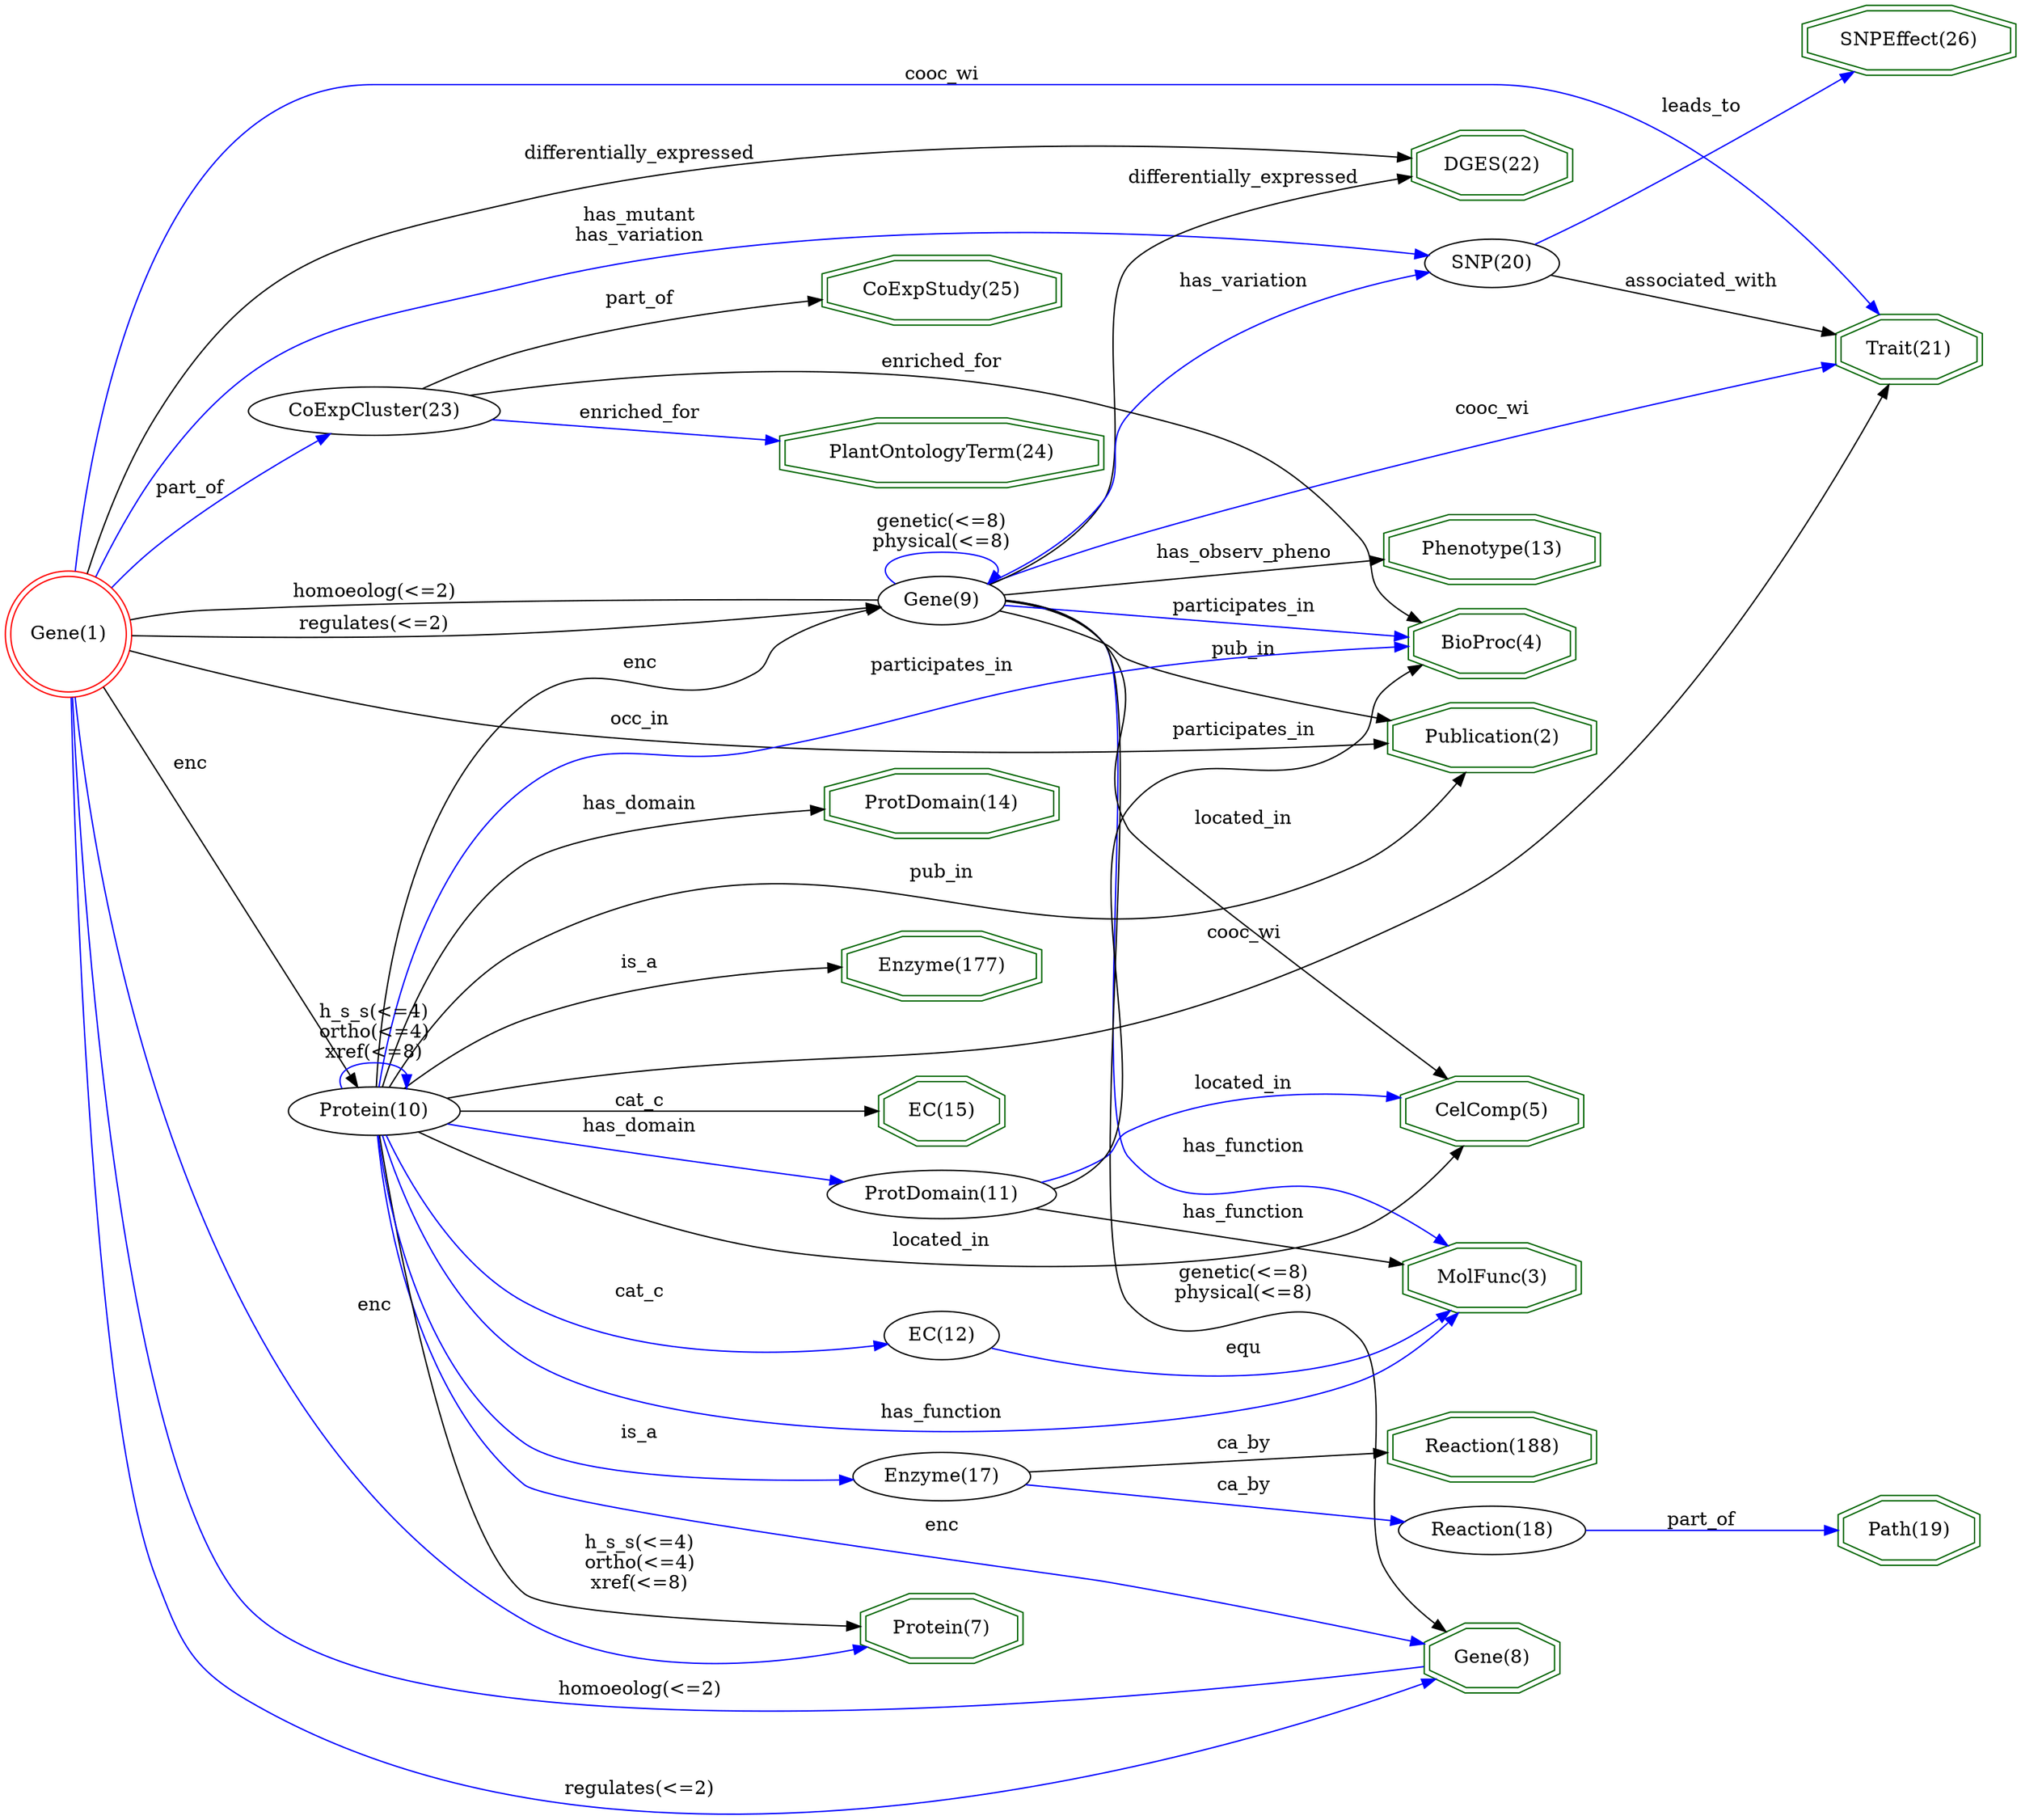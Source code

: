 digraph {
	graph [_draw_="c 9 -#fffffe00 C 7 -#ffffff P 4 0 0 0 1264.25 1279.45 1264.25 1279.45 0 ",
		bb="0,0,1279.4,1264.2",
		dpi=96,
		rankdir=LR,
		xdotversion=1.7
	];
	node [label="\N"];
	"Trait(21)"	[_draw_="c 7 -#006400 p 8 1253.09 1001.79 1253.09 1016.7 1226.55 1027.25 1189.03 1027.25 1162.49 1016.7 1162.49 1001.79 1189.03 991.25 1226.55 \
991.25 c 7 -#006400 p 8 1257.1 999.08 1257.1 1019.42 1227.32 1031.25 1188.25 1031.25 1158.48 1019.42 1158.48 999.08 1188.25 987.25 \
1227.32 987.25 ",
		_ldraw_="F 14 11 -Times-Roman c 7 -#000000 T 1207.79 1005.05 0 50.05 9 -Trait(21) ",
		color=darkgreen,
		height=0.61111,
		pos="1207.8,1009.2",
		shape=doubleoctagon,
		width=1.3655];
	"MolFunc(3)"	[_draw_="c 7 -#006400 p 8 996.81 358.79 996.81 373.7 963.19 384.25 915.64 384.25 882.02 373.7 882.02 358.79 915.64 348.25 963.19 348.25 c \
7 -#006400 p 8 1000.82 355.86 1000.82 376.64 963.8 388.25 915.03 388.25 878.01 376.64 878.01 355.86 915.03 344.25 963.8 344.25 ",
		_ldraw_="F 14 11 -Times-Roman c 7 -#000000 T 939.41 362.05 0 67.66 10 -MolFunc(3) ",
		color=darkgreen,
		height=0.61111,
		pos="939.41,366.25",
		shape=doubleoctagon,
		width=1.7];
	"CelComp(5)"	[_draw_="c 7 -#006400 p 8 998.02 480.79 998.02 495.7 963.69 506.25 915.14 506.25 880.81 495.7 880.81 480.79 915.14 470.25 963.69 470.25 c \
7 -#006400 p 8 1002.01 477.83 1002.01 498.66 964.29 510.25 914.54 510.25 876.82 498.66 876.82 477.83 914.54 466.25 964.29 466.25 ",
		_ldraw_="F 14 11 -Times-Roman c 7 -#000000 T 939.41 484.05 0 69.99 10 -CelComp(5) ",
		color=darkgreen,
		height=0.61111,
		pos="939.41,488.25",
		shape=doubleoctagon,
		width=1.7443];
	"BioProc(4)"	[_draw_="c 7 -#006400 p 8 992.87 806.79 992.87 821.7 961.56 832.25 917.27 832.25 885.96 821.7 885.96 806.79 917.27 796.25 961.56 796.25 c \
7 -#006400 p 8 996.87 803.92 996.87 824.58 962.21 836.25 916.62 836.25 881.96 824.58 881.96 803.92 916.62 792.25 962.21 792.25 ",
		_ldraw_="F 14 11 -Times-Roman c 7 -#000000 T 939.41 810.05 0 62.21 10 -BioProc(4) ",
		color=darkgreen,
		height=0.61111,
		pos="939.41,814.25",
		shape=doubleoctagon,
		width=1.5966];
	"PlantOntologyTerm(24)"	[_draw_="c 7 -#006400 p 8 692.88 942.79 692.88 957.7 632.79 968.25 547.81 968.25 487.72 957.7 487.72 942.79 547.81 932.25 632.79 932.25 c \
7 -#006400 p 8 696.87 939.43 696.87 961.06 633.14 972.25 547.46 972.25 483.73 961.06 483.73 939.43 547.46 928.25 633.14 928.25 ",
		_ldraw_="F 14 11 -Times-Roman c 7 -#000000 T 590.3 946.05 0 134.33 21 -PlantOntologyTerm(24) ",
		color=darkgreen,
		height=0.61111,
		pos="590.3,950.25",
		shape=doubleoctagon,
		width=2.9663];
	"DGES(22)"	[_draw_="c 7 -#006400 p 8 991.19 1144.79 991.19 1159.7 960.86 1170.25 917.97 1170.25 887.64 1159.7 887.64 1144.79 917.97 1134.25 960.86 1134.25 \
c 7 -#006400 p 8 995.18 1141.95 995.18 1162.55 961.53 1174.25 917.3 1174.25 883.65 1162.55 883.65 1141.95 917.3 1130.25 961.53 1130.25 ",
		_ldraw_="F 14 11 -Times-Roman c 7 -#000000 T 939.41 1148.05 0 59.88 8 -DGES(22) ",
		color=darkgreen,
		height=0.61111,
		pos="939.41,1152.2",
		shape=doubleoctagon,
		width=1.5523];
	"Gene(8)"	[_draw_="c 7 -#006400 p 8 981.53 89.79 981.53 104.7 956.86 115.25 921.97 115.25 897.3 104.7 897.3 89.79 921.97 79.25 956.86 79.25 c 7 -#006400 \
p 8 985.51 87.15 985.51 107.35 957.67 119.25 921.16 119.25 893.32 107.35 893.32 87.15 921.16 75.25 957.67 75.25 ",
		_ldraw_="F 14 11 -Times-Roman c 7 -#000000 T 939.41 93.05 0 45.86 7 -Gene(8) ",
		color=darkgreen,
		height=0.61111,
		pos="939.41,97.248",
		shape=doubleoctagon,
		width=1.286];
	"Phenotype(13)"	[_draw_="c 7 -#006400 p 8 1006.52 872.79 1006.52 887.7 967.21 898.25 911.62 898.25 872.31 887.7 872.31 872.79 911.62 862.25 967.21 862.25 \
c 7 -#006400 p 8 1010.51 869.72 1010.51 890.77 967.74 902.25 911.09 902.25 868.32 890.77 868.32 869.72 911.09 858.25 967.74 858.25 ",
		_ldraw_="F 14 11 -Times-Roman c 7 -#000000 T 939.41 876.05 0 82.43 13 -Phenotype(13) ",
		color=darkgreen,
		height=0.61111,
		pos="939.41,880.25",
		shape=doubleoctagon,
		width=1.9805];
	"SNPEffect(26)"	[_draw_="c 7 -#006400 p 8 1275.6 1234.79 1275.6 1249.7 1235.88 1260.25 1179.7 1260.25 1139.98 1249.7 1139.98 1234.79 1179.7 1224.25 1235.88 \
1224.25 c 7 -#006400 p 8 1279.6 1231.72 1279.6 1252.78 1236.4 1264.25 1179.18 1264.25 1135.98 1252.78 1135.98 1231.72 1179.18 1220.25 \
1236.4 1220.25 ",
		_ldraw_="F 14 11 -Times-Roman c 7 -#000000 T 1207.79 1238.05 0 82.95 13 -SNPEffect(26) ",
		color=darkgreen,
		height=0.61111,
		pos="1207.8,1242.2",
		shape=doubleoctagon,
		width=1.9905];
	"Publication(2)"	[_draw_="c 7 -#006400 p 8 1005.31 740.79 1005.31 755.7 966.71 766.25 912.12 766.25 873.52 755.7 873.52 740.79 912.12 730.25 966.71 730.25 \
c 7 -#006400 p 8 1009.32 737.74 1009.32 758.76 967.25 770.25 911.58 770.25 869.51 758.76 869.51 737.74 911.58 726.25 967.25 726.25 ",
		_ldraw_="F 14 11 -Times-Roman c 7 -#000000 T 939.41 744.05 0 80.1 14 -Publication(2) ",
		color=darkgreen,
		height=0.61111,
		pos="939.41,748.25",
		shape=doubleoctagon,
		width=1.9362];
	"CoExpStudy(25)"	[_draw_="c 7 -#006400 p 8 665.95 1054.79 665.95 1069.7 621.63 1080.25 558.97 1080.25 514.66 1069.7 514.66 1054.79 558.97 1044.25 621.63 1044.25 \
c 7 -#006400 p 8 669.94 1051.63 669.94 1072.87 622.1 1084.25 558.5 1084.25 510.67 1072.87 510.67 1051.63 558.5 1040.25 622.1 1040.25 ",
		_ldraw_="F 14 11 -Times-Roman c 7 -#000000 T 590.3 1058.05 0 94.89 14 -CoExpStudy(25) ",
		color=darkgreen,
		height=0.61111,
		pos="590.3,1062.2",
		shape=doubleoctagon,
		width=2.2172];
	"EC(15)"	[_draw_="c 7 -#006400 p 8 629.53 480.79 629.53 495.7 606.55 506.25 574.05 506.25 551.08 495.7 551.08 480.79 574.05 470.25 606.55 470.25 c \
7 -#006400 p 8 633.54 478.23 633.54 498.27 607.43 510.25 573.17 510.25 547.06 498.27 547.06 478.23 573.17 466.25 607.43 466.25 ",
		_ldraw_="F 14 11 -Times-Roman c 7 -#000000 T 590.3 484.05 0 41.21 6 -EC(15) ",
		color=darkgreen,
		height=0.61111,
		pos="590.3,488.25",
		shape=doubleoctagon,
		width=1.1977];
	"Protein(7)"	[_draw_="c 7 -#006400 p 8 639.82 106.79 639.82 121.7 610.81 132.25 569.79 132.25 540.78 121.7 540.78 106.79 569.79 96.25 610.81 96.25 c 7 \
-#006400 p 8 643.81 103.99 643.81 124.51 611.51 136.25 569.09 136.25 536.8 124.51 536.8 103.99 569.09 92.25 611.51 92.25 ",
		_ldraw_="F 14 11 -Times-Roman c 7 -#000000 T 590.3 110.05 0 56.77 10 -Protein(7) ",
		color=darkgreen,
		height=0.61111,
		pos="590.3,114.25",
		shape=doubleoctagon,
		width=1.4931];
	"ProtDomain(14)"	[_draw_="c 7 -#006400 p 8 664.16 692.79 664.16 707.7 620.89 718.25 559.71 718.25 516.45 707.7 516.45 692.79 559.71 682.25 620.89 682.25 c \
7 -#006400 p 8 668.16 689.65 668.16 710.84 621.38 722.25 559.23 722.25 512.44 710.84 512.44 689.65 559.23 678.25 621.38 678.25 ",
		_ldraw_="F 14 11 -Times-Roman c 7 -#000000 T 590.3 696.05 0 91.77 14 -ProtDomain(14) ",
		color=darkgreen,
		height=0.61111,
		pos="590.3,700.25",
		shape=doubleoctagon,
		width=2.1578];
	"Enzyme(177)"	[_draw_="c 7 -#006400 p 8 653.37 580.79 653.37 595.7 616.42 606.25 564.18 606.25 527.23 595.7 527.23 580.79 564.18 570.25 616.42 570.25 c \
7 -#006400 p 8 657.37 577.77 657.37 598.72 616.98 610.25 563.62 610.25 523.23 598.72 523.23 577.77 563.62 566.25 616.98 566.25 ",
		_ldraw_="F 14 11 -Times-Roman c 7 -#000000 T 590.3 584.05 0 76.19 11 -Enzyme(177) ",
		color=darkgreen,
		height=0.61111,
		pos="590.3,588.25",
		shape=doubleoctagon,
		width=1.8621];
	"Reaction(188)"	[_draw_="c 7 -#006400 p 8 1005.29 238.79 1005.29 253.7 966.7 264.25 912.13 264.25 873.54 253.7 873.54 238.79 912.13 228.25 966.7 228.25 c \
7 -#006400 p 8 1009.3 235.74 1009.3 256.76 967.24 268.25 911.59 268.25 869.53 256.76 869.53 235.74 911.59 224.25 967.24 224.25 ",
		_ldraw_="F 14 11 -Times-Roman c 7 -#000000 T 939.41 242.05 0 80.08 13 -Reaction(188) ",
		color=darkgreen,
		height=0.61111,
		pos="939.41,246.25",
		shape=doubleoctagon,
		width=1.9359];
	"Path(19)"	[_draw_="c 7 -#006400 p 8 1251.61 180.79 1251.61 195.7 1225.94 206.25 1189.64 206.25 1163.97 195.7 1163.97 180.79 1189.64 170.25 1225.94 \
170.25 c 7 -#006400 p 8 1255.6 178.11 1255.6 198.39 1226.73 210.25 1188.85 210.25 1159.98 198.39 1159.98 178.11 1188.85 166.25 1226.73 \
166.25 ",
		_ldraw_="F 14 11 -Times-Roman c 7 -#000000 T 1207.79 184.05 0 48.21 8 -Path(19) ",
		color=darkgreen,
		height=0.61111,
		pos="1207.8,188.25",
		shape=doubleoctagon,
		width=1.3307];
	"Gene(1)"	[_draw_="c 7 -#ff0000 e 43.08 822.25 39.15 39.15 c 7 -#ff0000 e 43.08 822.25 43.15 43.15 ",
		_ldraw_="F 14 11 -Times-Roman c 7 -#000000 T 43.08 818.05 0 45.86 7 -Gene(1) ",
		color=red,
		height=1.1966,
		pos="43.077,822.25",
		shape=doublecircle,
		width=1.1966];
	"Gene(1)" -> "Trait(21)"	[_draw_="c 7 -#0000ff B 10 45.85 865.52 52.52 966.5 84.4 1209.25 236.53 1209.25 236.53 1209.25 236.53 1209.25 940.41 1209.25 1051.85 1209.25 \
1146.45 1095.94 1186.42 1039.89 ",
		_hdraw_="S 5 -solid c 7 -#0000ff C 7 -#0000ff P 3 1189.49 1041.61 1192.36 1031.42 1183.75 1037.6 ",
		_ldraw_="F 14 11 -Times-Roman c 7 -#000000 T 590.3 1212.05 0 47.43 7 -cooc_wi ",
		arrowhead=normal,
		color=blue,
		label=cooc_wi,
		lp="590.3,1216.2",
		pos="e,1192.4,1031.4 45.846,865.52 52.523,966.5 84.396,1209.2 236.53,1209.2 236.53,1209.2 236.53,1209.2 940.41,1209.2 1051.8,1209.2 1146.4,\
1095.9 1186.4,1039.9"];
	"Gene(1)" -> "DGES(22)"	[_draw_="c 7 -#000000 B 10 55.26 863.59 65.27 896.8 81.81 943.9 104.15 981.25 165.13 1083.15 215.21 1094.73 330.49 1123.25 523.2 1170.92 \
760.5 1164.24 873.13 1157.31 ",
		_hdraw_="S 5 -solid c 7 -#000000 C 7 -#000000 P 3 873.55 1160.79 883.31 1156.66 873.11 1153.8 ",
		_ldraw_="F 14 11 -Times-Roman c 7 -#000000 T 398 1150.05 0 135.03 24 -differentially_expressed ",
		arrowhead=normal,
		color=black,
		label=differentially_expressed,
		lp="398,1154.2",
		pos="e,883.31,1156.7 55.261,863.59 65.266,896.8 81.805,943.9 104.15,981.25 165.13,1083.1 215.21,1094.7 330.49,1123.2 523.2,1170.9 760.5,\
1164.2 873.13,1157.3"];
	"Gene(1)" -> "Gene(8)"	[_draw_="c 7 -#0000ff B 7 45.48 778.92 50.79 642.88 74.06 227.65 162.58 133.25 261.85 27.39 742.68 74.1 893.24 91.65 ",
		_ldraw_="F 14 11 -Times-Roman c 7 -#000000 T 398 77.05 0 95.11 14 -homoeolog(<=2) ",
		arrowhead=none,
		color=blue,
		label="homoeolog(<=2)",
		lp="398,81.248",
		pos="45.481,778.92 50.785,642.88 74.058,227.65 162.58,133.25 261.85,27.389 742.68,74.096 893.24,91.647"];
	"Gene(1)" -> "Gene(8)"	[_draw_="c 7 -#0000ff B 10 45 778.78 48.23 649.66 61.2 270.3 104.15 155.25 119.68 113.66 124.67 97.33 162.58 74.25 402.36 -71.73 765.66 35.11 \
892.66 79.96 ",
		_hdraw_="S 5 -solid c 7 -#0000ff C 7 -#0000ff P 3 891.5 83.27 902.1 83.34 893.86 76.67 ",
		_ldraw_="F 14 11 -Times-Roman c 7 -#000000 T 398 15.05 0 82.65 14 -regulates(<=2) ",
		arrowhead=normal,
		color=blue,
		label="regulates(<=2)",
		lp="398,19.248",
		pos="e,902.1,83.336 45.004,778.78 48.226,649.66 61.195,270.3 104.15,155.25 119.68,113.66 124.67,97.33 162.58,74.248 402.36,-71.727 765.66,\
35.106 892.66,79.962"];
	"Gene(1)" -> "Publication(2)"	[_draw_="c 7 -#000000 B 7 84.33 809.46 139.27 792.73 241.14 764.23 330.49 753.25 519.12 730.06 743.16 737.02 859.47 743.19 ",
		_hdraw_="S 5 -solid c 7 -#000000 C 7 -#000000 P 3 859.53 746.69 869.71 743.74 859.91 739.7 ",
		_ldraw_="F 14 11 -Times-Roman c 7 -#000000 T 398 756.05 0 37.32 6 -occ_in ",
		arrowhead=normal,
		color=black,
		label=occ_in,
		lp="398,760.25",
		pos="e,869.71,743.74 84.329,809.46 139.27,792.73 241.14,764.23 330.49,753.25 519.12,730.06 743.16,737.02 859.47,743.19"];
	"Gene(1)" -> "Protein(7)"	[_draw_="c 7 -#0000ff B 7 45.88 778.85 53.85 650.45 97.06 272.23 330.49 124.25 390.37 86.28 474.68 91.29 530.6 100.74 ",
		_hdraw_="S 5 -solid c 7 -#0000ff C 7 -#0000ff P 3 530.24 104.23 540.7 102.55 531.47 97.34 ",
		_ldraw_="F 14 11 -Times-Roman c 7 -#000000 T 237.53 317.05 0 19.43 3 -enc ",
		arrowhead=normal,
		color=blue,
		label=enc,
		lp="237.53,321.25",
		pos="e,540.7,102.55 45.877,778.85 53.854,650.45 97.061,272.23 330.49,124.25 390.37,86.282 474.68,91.293 530.6,100.74"];
	"Gene(9)"	[_draw_="c 7 -#000000 e 590.3 846.25 39.15 18 ",
		_ldraw_="F 14 11 -Times-Roman c 7 -#000000 T 590.3 842.05 0 45.86 7 -Gene(9) ",
		height=0.5,
		pos="590.3,846.25",
		width=1.0855];
	"Gene(1)" -> "Gene(9)"	[_draw_="c 7 -#000000 B 10 84.95 832.7 91.35 834.06 97.9 835.31 104.15 836.25 129.9 840.1 136.58 839.18 162.58 840.25 305.83 846.15 476.32 \
846.56 551.03 846.41 ",
		_ldraw_="F 14 11 -Times-Roman c 7 -#000000 T 237.53 847.05 0 95.11 14 -homoeolog(<=2) ",
		arrowhead=none,
		color=black,
		label="homoeolog(<=2)",
		lp="237.53,851.25",
		pos="84.95,832.7 91.345,834.06 97.905,835.31 104.15,836.25 129.9,840.1 136.58,839.18 162.58,840.25 305.83,846.15 476.32,846.56 551.03,\
846.41"];
	"Gene(1)" -> "Gene(9)"	[_draw_="c 7 -#000000 B 7 86.41 821.12 139.32 819.97 232.64 818.79 312.49 822.25 393.3 825.74 487.02 834.96 542.06 840.9 ",
		_hdraw_="S 5 -solid c 7 -#000000 C 7 -#000000 P 3 541.88 844.4 552.2 842 542.64 837.44 ",
		_ldraw_="F 14 11 -Times-Roman c 7 -#000000 T 237.53 825.05 0 82.65 14 -regulates(<=2) ",
		arrowhead=normal,
		color=black,
		label="regulates(<=2)",
		lp="237.53,829.25",
		pos="e,552.2,842 86.405,821.12 139.32,819.97 232.64,818.79 312.49,822.25 393.3,825.74 487.02,834.96 542.06,840.9"];
	"SNP(20)"	[_draw_="c 7 -#000000 e 939.41 1080.25 41.13 18 ",
		_ldraw_="F 14 11 -Times-Roman c 7 -#000000 T 939.41 1076.05 0 49.01 7 -SNP(20) ",
		height=0.5,
		pos="939.41,1080.2",
		width=1.1406];
	"Gene(1)" -> "SNP(20)"	[_draw_="c 7 -#0000ff B 10 59.32 862.45 77.46 904.76 111.82 970.1 162.58 1006.25 227.26 1052.3 253.72 1046.96 330.49 1067.25 532.48 1120.63 \
785.49 1099.25 889.91 1086.79 ",
		_hdraw_="S 5 -solid c 7 -#0000ff C 7 -#0000ff P 3 890.34 1090.26 899.85 1085.58 889.49 1083.32 ",
		_ldraw_="F 14 11 -Times-Roman c 7 -#000000 T 398 1108.05 0 64.54 10 -has_mutant F 14 11 -Times-Roman c 7 -#000000 T 398 1094.05 0 75.42 13 \
-has_variation ",
		arrowhead=normal,
		color=blue,
		label="has_mutant\nhas_variation",
		lp="398,1105.2",
		pos="e,899.85,1085.6 59.324,862.45 77.463,904.76 111.82,970.1 162.58,1006.2 227.26,1052.3 253.72,1047 330.49,1067.2 532.48,1120.6 785.49,\
1099.2 889.91,1086.8"];
	"CoExpCluster(23)"	[_draw_="c 7 -#000000 e 237.53 979.25 74.9 18 ",
		_ldraw_="F 14 11 -Times-Roman c 7 -#000000 T 237.53 975.05 0 102.66 16 -CoExpCluster(23) ",
		height=0.5,
		pos="237.53,979.25",
		width=2.082];
	"Gene(1)" -> "CoExpCluster(23)"	[_draw_="c 7 -#0000ff B 7 71.89 854.43 81.66 865.02 92.99 876.56 104.15 886.25 134.88 912.91 173.21 939.17 200.7 956.95 ",
		_hdraw_="S 5 -solid c 7 -#0000ff C 7 -#0000ff P 3 198.92 959.96 209.23 962.41 202.7 954.07 ",
		_ldraw_="F 14 11 -Times-Roman c 7 -#000000 T 124.37 919.05 0 40.43 7 -part_of ",
		arrowhead=normal,
		color=blue,
		label=part_of,
		lp="124.37,923.25",
		pos="e,209.23,962.41 71.894,854.43 81.66,865.02 92.989,876.56 104.15,886.25 134.88,912.91 173.21,939.17 200.7,956.95"];
	"Protein(10)"	[_draw_="c 7 -#000000 e 237.53 488.25 50.27 18 ",
		_ldraw_="F 14 11 -Times-Roman c 7 -#000000 T 237.53 484.05 0 63.77 11 -Protein(10) ",
		height=0.5,
		pos="237.53,488.25",
		width=1.3996];
	"Gene(1)" -> "Protein(10)"	[_draw_="c 7 -#000000 B 4 65.41 785.23 104.61 717.19 187.22 573.83 221.32 514.66 ",
		_hdraw_="S 5 -solid c 7 -#000000 C 7 -#000000 P 3 224.4 516.32 226.36 505.91 218.33 512.82 ",
		_ldraw_="F 14 11 -Times-Roman c 7 -#000000 T 124.37 717.05 0 19.43 3 -enc ",
		arrowhead=normal,
		color=black,
		label=enc,
		lp="124.37,721.25",
		pos="e,226.36,505.91 65.408,785.23 104.61,717.19 187.22,573.83 221.32,514.66"];
	"ProtDomain(11)"	[_draw_="c 7 -#000000 e 590.3 430.25 68 18 ",
		_ldraw_="F 14 11 -Times-Roman c 7 -#000000 T 590.3 426.05 0 91.25 14 -ProtDomain(11) ",
		height=0.5,
		pos="590.3,430.25",
		width=1.8819];
	"ProtDomain(11)" -> "MolFunc(3)"	[_draw_="c 7 -#000000 B 4 646.3 420.11 706.64 408.98 803.59 391.11 869.08 379.03 ",
		_hdraw_="S 5 -solid c 7 -#000000 C 7 -#000000 P 3 870.12 382.4 879.32 377.14 868.85 375.52 ",
		_ldraw_="F 14 11 -Times-Roman c 7 -#000000 T 782.6 409.05 0 72.32 12 -has_function ",
		arrowhead=normal,
		color=black,
		label=has_function,
		lp="782.6,413.25",
		pos="e,879.32,377.14 646.3,420.11 706.64,408.98 803.59,391.11 869.08,379.03"];
	"ProtDomain(11)" -> "CelComp(5)"	[_draw_="c 7 -#0000ff B 10 649.03 439.41 665.22 443.43 682.39 449.16 697.09 457.25 706.73 462.56 704.99 469.86 715.09 474.25 762.62 494.89 \
821.27 497.82 866.53 495.89 ",
		_hdraw_="S 5 -solid c 7 -#0000ff C 7 -#0000ff P 3 866.75 499.39 876.56 495.38 866.39 492.4 ",
		_ldraw_="F 14 11 -Times-Roman c 7 -#000000 T 782.6 500.05 0 58.31 10 -located_in ",
		arrowhead=normal,
		color=blue,
		label=located_in,
		lp="782.6,504.25",
		pos="e,876.56,495.38 649.03,439.41 665.22,443.43 682.39,449.16 697.09,457.25 706.73,462.56 704.99,469.86 715.09,474.25 762.62,494.89 \
821.27,497.82 866.53,495.89"];
	"ProtDomain(11)" -> "BioProc(4)"	[_draw_="c 7 -#000000 B 16 656.81 433.99 672.12 438.03 686.91 445.12 697.09 457.25 731.32 498.05 683.18 653.6 715.09 696.25 753.52 747.61 \
801.46 705.44 850.12 747.25 862.49 757.88 856.29 768 868.12 779.25 873.95 784.8 880.84 789.65 887.98 793.83 ",
		_hdraw_="S 5 -solid c 7 -#000000 C 7 -#000000 P 3 886.64 797.08 897.1 798.77 889.97 790.93 ",
		_ldraw_="F 14 11 -Times-Roman c 7 -#000000 T 782.6 750.05 0 82.41 15 -participates_in ",
		arrowhead=normal,
		color=black,
		label=participates_in,
		lp="782.6,754.25",
		pos="e,897.1,798.77 656.81,433.99 672.12,438.03 686.91,445.12 697.09,457.25 731.32,498.05 683.18,653.6 715.09,696.25 753.52,747.61 801.46,\
705.44 850.12,747.25 862.49,757.88 856.29,768 868.12,779.25 873.95,784.8 880.84,789.65 887.98,793.83"];
	"Gene(9)" -> "Trait(21)"	[_draw_="c 7 -#0000ff B 7 621.34 857.25 646.27 866.18 682.74 878.8 715.09 888.25 870.24 933.57 1056.15 976.2 1148.62 996.63 ",
		_hdraw_="S 5 -solid c 7 -#0000ff C 7 -#0000ff P 3 1148.1 1000.1 1158.61 998.84 1149.6 993.27 ",
		_ldraw_="F 14 11 -Times-Roman c 7 -#000000 T 939.41 967.05 0 47.43 7 -cooc_wi ",
		arrowhead=normal,
		color=blue,
		label=cooc_wi,
		lp="939.41,971.25",
		pos="e,1158.6,998.84 621.34,857.25 646.27,866.18 682.74,878.8 715.09,888.25 870.24,933.57 1056.2,976.2 1148.6,996.63"];
	"Gene(9)" -> "MolFunc(3)"	[_draw_="c 7 -#0000ff B 13 629.43 845.2 652.8 842.38 681.19 834.58 697.09 814.25 746.15 751.5 664.13 517.47 715.09 456.25 754.54 408.84 793.48 \
448.66 850.12 424.25 868.73 416.22 887.74 404.32 903.32 393.38 ",
		_hdraw_="S 5 -solid c 7 -#0000ff C 7 -#0000ff P 3 905.52 396.1 911.6 387.43 901.44 390.42 ",
		_ldraw_="F 14 11 -Times-Roman c 7 -#000000 T 782.6 459.05 0 72.32 12 -has_function ",
		arrowhead=normal,
		color=blue,
		label=has_function,
		lp="782.6,463.25",
		pos="e,911.6,387.43 629.43,845.2 652.8,842.38 681.19,834.58 697.09,814.25 746.15,751.5 664.13,517.47 715.09,456.25 754.54,408.84 793.48,\
448.66 850.12,424.25 868.73,416.22 887.74,404.32 903.32,393.38"];
	"Gene(9)" -> "CelComp(5)"	[_draw_="c 7 -#000000 B 10 629.37 844.67 652.41 841.6 680.46 833.74 697.09 814.25 735.51 769.2 686.93 734.34 715.09 682.25 726.69 660.78 \
844.16 564.26 903.91 515.96 ",
		_hdraw_="S 5 -solid c 7 -#000000 C 7 -#000000 P 3 906.35 518.48 911.94 509.48 901.96 513.03 ",
		_ldraw_="F 14 11 -Times-Roman c 7 -#000000 T 782.6 685.05 0 58.31 10 -located_in ",
		arrowhead=normal,
		color=black,
		label=located_in,
		lp="782.6,689.25",
		pos="e,911.94,509.48 629.37,844.67 652.41,841.6 680.46,833.74 697.09,814.25 735.51,769.2 686.93,734.34 715.09,682.25 726.69,660.78 844.16,\
564.26 903.91,515.96"];
	"Gene(9)" -> "BioProc(4)"	[_draw_="c 7 -#0000ff B 4 628.78 842.79 686.84 837.44 799.36 827.07 871.58 820.41 ",
		_hdraw_="S 5 -solid c 7 -#0000ff C 7 -#0000ff P 3 872.29 823.86 881.93 819.46 871.65 816.89 ",
		_ldraw_="F 14 11 -Times-Roman c 7 -#000000 T 782.6 836.05 0 82.41 15 -participates_in ",
		arrowhead=normal,
		color=blue,
		label=participates_in,
		lp="782.6,840.25",
		pos="e,881.93,819.46 628.78,842.79 686.84,837.44 799.36,827.07 871.58,820.41"];
	"Gene(9)" -> "DGES(22)"	[_draw_="c 7 -#000000 B 10 620.35 857.98 645.15 869.63 679.5 889.99 697.09 919.25 732.81 978.69 671.74 1020.11 715.09 1074.25 735.65 1099.93 \
817.96 1124.02 876.67 1138.45 ",
		_hdraw_="S 5 -solid c 7 -#000000 C 7 -#000000 P 3 876.06 1141.9 886.6 1140.86 877.71 1135.1 ",
		_ldraw_="F 14 11 -Times-Roman c 7 -#000000 T 782.6 1133.05 0 135.03 24 -differentially_expressed ",
		arrowhead=normal,
		color=black,
		label=differentially_expressed,
		lp="782.6,1137.2",
		pos="e,886.6,1140.9 620.35,857.98 645.15,869.63 679.5,889.99 697.09,919.25 732.81,978.69 671.74,1020.1 715.09,1074.2 735.65,1099.9 817.96,\
1124 876.67,1138.4"];
	"Gene(9)" -> "Gene(8)"	[_draw_="c 7 -#000000 B 16 629.5 845.26 652.91 842.46 681.31 834.67 697.09 814.25 728.5 773.6 681.89 391.45 715.09 352.25 754.69 305.47 808.87 \
369.58 850.12 324.25 874.64 297.29 851.58 193.72 868.12 161.25 876.12 145.54 889.69 131.79 902.78 121.11 ",
		_hdraw_="S 5 -solid c 7 -#000000 C 7 -#000000 P 3 905.06 123.77 910.81 114.87 900.77 118.24 ",
		_ldraw_="F 14 11 -Times-Roman c 7 -#000000 T 782.6 369.05 0 72.54 12 -genetic(<=8) F 14 11 -Times-Roman c 7 -#000000 T 782.6 355.05 0 78.77 \
13 -physical(<=8) ",
		arrowhead=normal,
		color=black,
		label="genetic(<=8)\nphysical(<=8)",
		lp="782.6,366.25",
		pos="e,910.81,114.87 629.5,845.26 652.91,842.46 681.31,834.67 697.09,814.25 728.5,773.6 681.89,391.45 715.09,352.25 754.69,305.47 808.87,\
369.58 850.12,324.25 874.64,297.29 851.58,193.72 868.12,161.25 876.12,145.54 889.69,131.79 902.78,121.11"];
	"Gene(9)" -> "Phenotype(13)"	[_draw_="c 7 -#000000 B 4 628.78 849.92 683.36 855.27 786.06 865.32 858.18 872.39 ",
		_hdraw_="S 5 -solid c 7 -#000000 C 7 -#000000 P 3 857.85 875.87 868.14 873.36 858.53 868.91 ",
		_ldraw_="F 14 11 -Times-Roman c 7 -#000000 T 782.6 873.05 0 104.2 16 -has_observ_pheno ",
		arrowhead=normal,
		color=black,
		label=has_observ_pheno,
		lp="782.6,877.25",
		pos="e,868.14,873.36 628.78,849.92 683.36,855.27 786.06,865.32 858.18,872.39"];
	"Gene(9)" -> "Publication(2)"	[_draw_="c 7 -#000000 B 10 625.3 837.95 646.37 832.32 673.76 824.12 697.09 814.25 705.51 810.68 706.58 807.61 715.09 804.25 763.03 785.3 \
819.34 771.23 863.42 761.94 ",
		_hdraw_="S 5 -solid c 7 -#000000 C 7 -#000000 P 3 864.41 765.31 873.49 759.85 862.99 758.45 ",
		_ldraw_="F 14 11 -Times-Roman c 7 -#000000 T 782.6 807.05 0 38.89 6 -pub_in ",
		arrowhead=normal,
		color=black,
		label=pub_in,
		lp="782.6,811.25",
		pos="e,873.49,759.85 625.3,837.95 646.37,832.32 673.76,824.12 697.09,814.25 705.51,810.68 706.58,807.61 715.09,804.25 763.03,785.3 819.34,\
771.23 863.42,761.94"];
	"Gene(9)" -> "Gene(9)"	[_draw_="c 7 -#0000ff B 7 561.19 858.42 546.1 869.85 555.8 882.25 590.3 882.25 616.98 882.25 628.83 874.83 625.85 866.18 ",
		_hdraw_="S 5 -solid c 7 -#0000ff C 7 -#0000ff P 3 628.49 863.88 619.41 858.42 623.1 868.35 ",
		_ldraw_="F 14 11 -Times-Roman c 7 -#000000 T 590.3 899.05 0 72.54 12 -genetic(<=8) F 14 11 -Times-Roman c 7 -#000000 T 590.3 885.05 0 78.77 \
13 -physical(<=8) ",
		arrowhead=normal,
		color=blue,
		label="genetic(<=8)\nphysical(<=8)",
		lp="590.3,896.25",
		pos="e,619.41,858.42 561.19,858.42 546.1,869.85 555.8,882.25 590.3,882.25 616.98,882.25 628.83,874.83 625.85,866.18"];
	"Gene(9)" -> "SNP(20)"	[_draw_="c 7 -#0000ff B 10 619.01 858.88 642.92 871.12 676.73 891.84 697.09 919.25 712.68 940.23 697.83 955.61 715.09 975.25 761.93 1028.53 \
841.61 1056.82 892.05 1070.15 ",
		_hdraw_="S 5 -solid c 7 -#0000ff C 7 -#0000ff P 3 891.49 1073.61 902.04 1072.69 893.22 1066.83 ",
		_ldraw_="F 14 11 -Times-Roman c 7 -#000000 T 782.6 1059.05 0 75.42 13 -has_variation ",
		arrowhead=normal,
		color=blue,
		label=has_variation,
		lp="782.6,1063.2",
		pos="e,902.04,1072.7 619.01,858.88 642.92,871.12 676.73,891.84 697.09,919.25 712.68,940.23 697.83,955.61 715.09,975.25 761.93,1028.5 \
841.61,1056.8 892.05,1070.1"];
	"SNP(20)" -> "Trait(21)"	[_draw_="c 7 -#000000 B 4 974.97 1071.04 1020.06 1059.02 1099.48 1037.85 1152.62 1023.69 ",
		_hdraw_="S 5 -solid c 7 -#000000 C 7 -#000000 P 3 1153.79 1027 1162.55 1021.04 1151.99 1020.23 ",
		_ldraw_="F 14 11 -Times-Roman c 7 -#000000 T 1073.42 1058.05 0 89.42 15 -associated_with ",
		arrowhead=normal,
		color=black,
		label=associated_with,
		lp="1073.4,1062.2",
		pos="e,1162.5,1021 974.97,1071 1020.1,1059 1099.5,1037.8 1152.6,1023.7"];
	"SNP(20)" -> "SNPEffect(26)"	[_draw_="c 7 -#0000ff B 7 965.23 1094.52 978.73 1102.33 995.69 1112.23 1010.71 1121.25 1064.28 1153.39 1125.47 1191.35 1165.04 1216.07 ",
		_hdraw_="S 5 -solid c 7 -#0000ff C 7 -#0000ff P 3 1163.3 1219.11 1173.64 1221.44 1167.01 1213.17 ",
		_ldraw_="F 14 11 -Times-Roman c 7 -#000000 T 1073.42 1189.05 0 46.66 8 -leads_to ",
		arrowhead=normal,
		color=blue,
		label=leads_to,
		lp="1073.4,1193.2",
		pos="e,1173.6,1221.4 965.23,1094.5 978.73,1102.3 995.69,1112.2 1010.7,1121.2 1064.3,1153.4 1125.5,1191.4 1165,1216.1"];
	"CoExpCluster(23)" -> "BioProc(4)"	[_draw_="c 7 -#000000 B 13 297.26 990.17 386.01 1004.32 558.64 1022.61 697.09 981.25 773.34 958.47 797.13 947.63 850.12 888.25 862.83 874 \
854.82 862.94 868.12 849.25 873.66 843.54 880.33 838.61 887.32 834.41 ",
		_hdraw_="S 5 -solid c 7 -#000000 C 7 -#000000 P 3 889.22 837.36 896.29 829.47 885.85 831.23 ",
		_ldraw_="F 14 11 -Times-Roman c 7 -#000000 T 590.3 1009.05 0 71.52 12 -enriched_for ",
		arrowhead=normal,
		color=black,
		label=enriched_for,
		lp="590.3,1013.2",
		pos="e,896.29,829.47 297.26,990.17 386.01,1004.3 558.64,1022.6 697.09,981.25 773.34,958.47 797.13,947.63 850.12,888.25 862.83,874 854.82,\
862.94 868.12,849.25 873.66,843.54 880.33,838.61 887.32,834.41"];
	"CoExpCluster(23)" -> "PlantOntologyTerm(24)"	[_draw_="c 7 -#0000ff B 4 308.67 973.45 355.82 969.55 419.07 964.32 473.59 959.81 ",
		_hdraw_="S 5 -solid c 7 -#0000ff C 7 -#0000ff P 3 473.98 963.29 483.66 958.98 473.4 956.32 ",
		_ldraw_="F 14 11 -Times-Roman c 7 -#000000 T 398 974.05 0 71.52 12 -enriched_for ",
		arrowhead=normal,
		color=blue,
		label=enriched_for,
		lp="398,978.25",
		pos="e,483.66,958.98 308.67,973.45 355.82,969.55 419.07,964.32 473.59,959.81"];
	"CoExpCluster(23)" -> "CoExpStudy(25)"	[_draw_="c 7 -#000000 B 7 268.32 995.82 285.92 1004.93 308.9 1015.68 330.49 1022.25 385.63 1039.03 449.62 1049 500.18 1054.79 ",
		_hdraw_="S 5 -solid c 7 -#000000 C 7 -#000000 P 3 500.1 1058.3 510.43 1055.92 500.88 1051.34 ",
		_ldraw_="F 14 11 -Times-Roman c 7 -#000000 T 398 1052.05 0 40.43 7 -part_of ",
		arrowhead=normal,
		color=black,
		label=part_of,
		lp="398,1056.2",
		pos="e,510.43,1055.9 268.32,995.82 285.92,1004.9 308.9,1015.7 330.49,1022.2 385.63,1039 449.62,1049 500.18,1054.8"];
	"Protein(10)" -> "Trait(21)"	[_draw_="c 7 -#000000 B 13 281.48 497.16 296.9 500.23 314.44 503.56 330.49 506.25 562.53 545.07 639.11 503.18 850.12 607.25 927.71 645.51 \
949.82 655.79 1010.71 717.25 1092.58 799.87 1161.17 921.2 1190.92 977.89 ",
		_hdraw_="S 5 -solid c 7 -#000000 C 7 -#000000 P 3 1187.97 979.81 1195.69 987.06 1194.18 976.58 ",
		_ldraw_="F 14 11 -Times-Roman c 7 -#000000 T 782.6 610.05 0 47.43 7 -cooc_wi ",
		arrowhead=normal,
		color=black,
		label=cooc_wi,
		lp="782.6,614.25",
		pos="e,1195.7,987.06 281.48,497.16 296.9,500.23 314.44,503.56 330.49,506.25 562.53,545.07 639.11,503.18 850.12,607.25 927.71,645.51 949.82,\
655.79 1010.7,717.25 1092.6,799.87 1161.2,921.2 1190.9,977.89"];
	"Protein(10)" -> "MolFunc(3)"	[_draw_="c 7 -#0000ff B 13 242.51 470.33 251.46 434.48 276.75 353.92 330.49 314.25 386.18 273.13 414.59 291.72 483.52 285.25 645.8 270.01 \
698.23 236.12 850.12 295.25 873.12 304.2 894.78 321.43 910.89 336.68 ",
		_hdraw_="S 5 -solid c 7 -#0000ff C 7 -#0000ff P 3 908.74 339.47 918.34 343.96 913.64 334.46 ",
		_ldraw_="F 14 11 -Times-Roman c 7 -#000000 T 590.3 288.05 0 72.32 12 -has_function ",
		arrowhead=normal,
		color=blue,
		label=has_function,
		lp="590.3,292.25",
		pos="e,918.34,343.96 242.51,470.33 251.46,434.48 276.75,353.92 330.49,314.25 386.18,273.13 414.59,291.72 483.52,285.25 645.8,270.01 698.23,\
236.12 850.12,295.25 873.12,304.2 894.78,321.43 910.89,336.68"];
	"Protein(10)" -> "CelComp(5)"	[_draw_="c 7 -#000000 B 10 265.33 473.04 309.23 449.16 399.95 404.06 483.52 389.25 563.79 375.02 775.97 369.35 850.12 403.25 876.7 415.4 \
900.18 438.99 916.23 458.24 ",
		_hdraw_="S 5 -solid c 7 -#000000 C 7 -#000000 P 3 913.64 460.6 922.64 466.18 919.08 456.2 ",
		_ldraw_="F 14 11 -Times-Roman c 7 -#000000 T 590.3 392.05 0 58.31 10 -located_in ",
		arrowhead=normal,
		color=black,
		label=located_in,
		lp="590.3,396.25",
		pos="e,922.64,466.18 265.33,473.04 309.23,449.16 399.95,404.06 483.52,389.25 563.79,375.02 775.97,369.35 850.12,403.25 876.7,415.4 900.18,\
438.99 916.23,458.24"];
	"Protein(10)" -> "BioProc(4)"	[_draw_="c 7 -#0000ff B 13 240.44 506.46 245.93 549.09 265.77 655.78 330.49 709.25 377.74 748.28 405.68 723.97 465.52 737.25 576.79 761.93 \
602.5 778.51 715.09 796.25 767.31 804.48 827.03 809.04 871.57 811.51 ",
		_hdraw_="S 5 -solid c 7 -#0000ff C 7 -#0000ff P 3 871.51 815.02 881.69 812.05 871.89 808.03 ",
		_ldraw_="F 14 11 -Times-Roman c 7 -#000000 T 590.3 795.05 0 82.41 15 -participates_in ",
		arrowhead=normal,
		color=blue,
		label=participates_in,
		lp="590.3,799.25",
		pos="e,881.69,812.05 240.44,506.46 245.93,549.09 265.77,655.78 330.49,709.25 377.74,748.28 405.68,723.97 465.52,737.25 576.79,761.93 \
602.5,778.51 715.09,796.25 767.31,804.48 827.03,809.04 871.57,811.51"];
	"Protein(10)" -> "Gene(8)"	[_draw_="c 7 -#0000ff B 16 239.06 470.03 241.5 421.51 255.08 288.18 330.49 219.25 376.08 177.57 405.74 201.85 465.52 186.25 473.55 184.15 \
475.41 183.05 483.52 181.25 577.48 160.34 602.41 162.64 697.09 145.25 761.02 133.5 834.22 118.76 883.08 108.73 ",
		_hdraw_="S 5 -solid c 7 -#0000ff C 7 -#0000ff P 3 884.03 112.11 893.12 106.67 882.62 105.25 ",
		_ldraw_="F 14 11 -Times-Roman c 7 -#000000 T 590.3 184.05 0 19.43 3 -enc ",
		arrowhead=normal,
		color=blue,
		label=enc,
		lp="590.3,188.25",
		pos="e,893.12,106.67 239.06,470.03 241.5,421.51 255.08,288.18 330.49,219.25 376.08,177.57 405.74,201.85 465.52,186.25 473.55,184.15 475.41,\
183.05 483.52,181.25 577.48,160.34 602.41,162.64 697.09,145.25 761.02,133.5 834.22,118.76 883.08,108.73"];
	"Protein(10)" -> "Publication(2)"	[_draw_="c 7 -#000000 B 10 247.25 505.99 261.01 531.84 290.36 579.2 330.49 601.25 534.19 713.17 640.58 559.66 850.12 660.25 877.21 673.25 \
900.89 698.04 916.89 718.01 ",
		_hdraw_="S 5 -solid c 7 -#000000 C 7 -#000000 P 3 914.16 720.19 923.06 725.94 919.68 715.9 ",
		_ldraw_="F 14 11 -Times-Roman c 7 -#000000 T 590.3 648.05 0 38.89 6 -pub_in ",
		arrowhead=normal,
		color=black,
		label=pub_in,
		lp="590.3,652.25",
		pos="e,923.06,725.94 247.25,505.99 261.01,531.84 290.36,579.2 330.49,601.25 534.19,713.17 640.58,559.66 850.12,660.25 877.21,673.25 900.89,\
698.04 916.89,718.01"];
	"Protein(10)" -> "EC(15)"	[_draw_="c 7 -#000000 B 4 288.05 488.25 353.83 488.25 469.56 488.25 536.81 488.25 ",
		_hdraw_="S 5 -solid c 7 -#000000 C 7 -#000000 P 3 537.18 491.75 547.18 488.25 537.18 484.75 ",
		_ldraw_="F 14 11 -Times-Roman c 7 -#000000 T 398 491.05 0 29.53 5 -cat_c ",
		arrowhead=normal,
		color=black,
		label=cat_c,
		lp="398,495.25",
		pos="e,547.18,488.25 288.05,488.25 353.83,488.25 469.56,488.25 536.81,488.25"];
	"Protein(10)" -> "Protein(7)"	[_draw_="c 7 -#000000 B 7 240.7 470.23 248.81 405.78 279.61 188.2 330.49 144.25 345.04 131.67 454.56 122.56 526.39 117.86 ",
		_hdraw_="S 5 -solid c 7 -#000000 C 7 -#000000 P 3 526.95 121.34 536.7 117.2 526.5 114.35 ",
		_ldraw_="F 14 11 -Times-Roman c 7 -#000000 T 398 175.05 0 64.01 10 -h_s_s(<=4) F 14 11 -Times-Roman c 7 -#000000 T 398 161.05 0 61.67 10 \
-ortho(<=4) F 14 11 -Times-Roman c 7 -#000000 T 398 147.05 0 54.65 9 -xref(<=8) ",
		arrowhead=normal,
		color=black,
		label="h_s_s(<=4)\northo(<=4)\nxref(<=8)",
		lp="398,165.25",
		pos="e,536.7,117.2 240.7,470.23 248.81,405.78 279.61,188.2 330.49,144.25 345.04,131.67 454.56,122.56 526.39,117.86"];
	"Protein(10)" -> "ProtDomain(14)"	[_draw_="c 7 -#000000 B 7 242.53 506.39 251.46 542.26 276.62 622.07 330.49 660.25 357.6 679.46 438.14 689.78 502.25 695.09 ",
		_hdraw_="S 5 -solid c 7 -#000000 C 7 -#000000 P 3 502.14 698.59 512.38 695.9 502.69 691.61 ",
		_ldraw_="F 14 11 -Times-Roman c 7 -#000000 T 398 695.05 0 67.66 10 -has_domain ",
		arrowhead=normal,
		color=black,
		label=has_domain,
		lp="398,699.25",
		pos="e,512.38,695.9 242.53,506.39 251.46,542.26 276.62,622.07 330.49,660.25 357.6,679.46 438.14,689.78 502.25,695.09"];
	"Protein(10)" -> "Enzyme(177)"	[_draw_="c 7 -#000000 B 7 257.07 505.14 274.62 520.11 302.41 541.26 330.49 552.25 389 575.15 459.96 583.81 512.78 586.93 ",
		_hdraw_="S 5 -solid c 7 -#000000 C 7 -#000000 P 3 512.91 590.45 523.09 587.49 513.29 583.46 ",
		_ldraw_="F 14 11 -Times-Roman c 7 -#000000 T 398 586.05 0 22.55 4 -is_a ",
		arrowhead=normal,
		color=black,
		label=is_a,
		lp="398,590.25",
		pos="e,523.09,587.49 257.07,505.14 274.62,520.11 302.41,541.26 330.49,552.25 389,575.15 459.96,583.81 512.78,586.93"];
	"Protein(10)" -> "ProtDomain(11)"	[_draw_="c 7 -#0000ff B 7 281.97 479.38 297.28 476.35 314.62 473.03 330.49 470.25 394.62 459.02 467.99 447.84 520.19 440.16 ",
		_hdraw_="S 5 -solid c 7 -#0000ff C 7 -#0000ff P 3 520.96 443.59 530.34 438.67 519.94 436.66 ",
		_ldraw_="F 14 11 -Times-Roman c 7 -#000000 T 398 473.05 0 67.66 10 -has_domain ",
		arrowhead=normal,
		color=blue,
		label=has_domain,
		lp="398,477.25",
		pos="e,530.34,438.67 281.97,479.38 297.28,476.35 314.62,473.03 330.49,470.25 394.62,459.02 467.99,447.84 520.19,440.16"];
	"Protein(10)" -> "Gene(9)"	[_draw_="c 7 -#000000 B 13 238.44 506.59 239.25 557.39 248.99 700.82 330.49 771.25 376.55 811.05 412.19 764.88 465.52 794.25 475.99 800.02 \
473.42 807.84 483.52 814.25 501.45 825.64 523.65 833.16 543.08 838.03 ",
		_hdraw_="S 5 -solid c 7 -#000000 C 7 -#000000 P 3 542.42 841.47 552.95 840.34 544.01 834.65 ",
		_ldraw_="F 14 11 -Times-Roman c 7 -#000000 T 398 797.05 0 19.43 3 -enc ",
		arrowhead=normal,
		color=black,
		label=enc,
		lp="398,801.25",
		pos="e,552.95,840.34 238.44,506.59 239.25,557.39 248.99,700.82 330.49,771.25 376.55,811.05 412.19,764.88 465.52,794.25 475.99,800.02 \
473.42,807.84 483.52,814.25 501.45,825.64 523.65,833.16 543.08,838.03"];
	"Protein(10)" -> "Protein(10)"	[_draw_="c 7 -#0000ff B 7 217.85 504.91 213.47 514.87 220.03 524.25 237.53 524.25 248.74 524.25 255.47 520.4 257.7 515.02 ",
		_hdraw_="S 5 -solid c 7 -#0000ff C 7 -#0000ff P 3 261.19 514.73 257.22 504.91 254.2 515.07 ",
		_ldraw_="F 14 11 -Times-Roman c 7 -#000000 T 237.53 555.05 0 64.01 10 -h_s_s(<=4) F 14 11 -Times-Roman c 7 -#000000 T 237.53 541.05 0 61.67 \
10 -ortho(<=4) F 14 11 -Times-Roman c 7 -#000000 T 237.53 527.05 0 54.65 9 -xref(<=8) ",
		arrowhead=normal,
		color=blue,
		label="h_s_s(<=4)\northo(<=4)\nxref(<=8)",
		lp="237.53,545.25",
		pos="e,257.22,504.91 217.85,504.91 213.47,514.87 220.03,524.25 237.53,524.25 248.74,524.25 255.47,520.4 257.7,515.02"];
	"EC(12)"	[_draw_="c 7 -#000000 e 590.3 326.25 36.28 18 ",
		_ldraw_="F 14 11 -Times-Roman c 7 -#000000 T 590.3 322.05 0 41.21 6 -EC(12) ",
		height=0.5,
		pos="590.3,326.25",
		width=1.0039];
	"Protein(10)" -> "EC(12)"	[_draw_="c 7 -#0000ff B 7 244.81 470.37 256.45 440.18 284.48 379.71 330.49 352.25 397.15 312.45 491 314.38 545.46 319.94 ",
		_hdraw_="S 5 -solid c 7 -#0000ff C 7 -#0000ff P 3 545.15 323.43 555.48 321.05 545.92 316.47 ",
		_ldraw_="F 14 11 -Times-Roman c 7 -#000000 T 398 355.05 0 29.53 5 -cat_c ",
		arrowhead=normal,
		color=blue,
		label=cat_c,
		lp="398,359.25",
		pos="e,555.48,321.05 244.81,470.37 256.45,440.18 284.48,379.71 330.49,352.25 397.15,312.45 491,314.38 545.46,319.94"];
	"Enzyme(17)"	[_draw_="c 7 -#000000 e 590.3 222.25 53.63 18 ",
		_ldraw_="F 14 11 -Times-Roman c 7 -#000000 T 590.3 218.05 0 69.19 10 -Enzyme(17) ",
		height=0.5,
		pos="590.3,222.25",
		width=1.4949];
	"Protein(10)" -> "Enzyme(17)"	[_draw_="c 7 -#0000ff B 7 239.37 470.08 242.56 424.28 257.81 303.79 330.49 248.25 360.16 225.57 459.53 221.34 526.15 221.19 ",
		_hdraw_="S 5 -solid c 7 -#0000ff C 7 -#0000ff P 3 526.54 224.69 536.54 221.2 526.55 217.69 ",
		_ldraw_="F 14 11 -Times-Roman c 7 -#000000 T 398 251.05 0 22.55 4 -is_a ",
		arrowhead=normal,
		color=blue,
		label=is_a,
		lp="398,255.25",
		pos="e,536.54,221.2 239.37,470.08 242.56,424.28 257.81,303.79 330.49,248.25 360.16,225.57 459.53,221.34 526.15,221.19"];
	"EC(12)" -> "MolFunc(3)"	[_draw_="c 7 -#0000ff B 7 622.33 317.68 671.67 305.52 770.57 287.15 850.12 310.25 869.68 315.93 889.06 327.39 904.66 338.47 ",
		_hdraw_="S 5 -solid c 7 -#0000ff C 7 -#0000ff P 3 902.78 341.44 912.91 344.55 906.93 335.8 ",
		_ldraw_="F 14 11 -Times-Roman c 7 -#000000 T 782.6 313.05 0 20.21 3 -equ ",
		arrowhead=normal,
		color=blue,
		label=equ,
		lp="782.6,317.25",
		pos="e,912.91,344.55 622.33,317.68 671.67,305.52 770.57,287.15 850.12,310.25 869.68,315.93 889.06,327.39 904.66,338.47"];
	"Enzyme(17)" -> "Reaction(188)"	[_draw_="c 7 -#000000 B 4 643.27 225.84 700.56 229.8 793.39 236.22 859.64 240.8 ",
		_hdraw_="S 5 -solid c 7 -#000000 C 7 -#000000 P 3 859.4 244.29 869.62 241.49 859.89 237.31 ",
		_ldraw_="F 14 11 -Times-Roman c 7 -#000000 T 782.6 243.05 0 33.43 5 -ca_by ",
		arrowhead=normal,
		color=black,
		label=ca_by,
		lp="782.6,247.25",
		pos="e,869.62,241.49 643.27,225.84 700.56,229.8 793.39,236.22 859.64,240.8"];
	"Reaction(18)"	[_draw_="c 7 -#000000 e 939.41 188.25 56.04 18 ",
		_ldraw_="F 14 11 -Times-Roman c 7 -#000000 T 939.41 184.05 0 73.08 12 -Reaction(18) ",
		height=0.5,
		pos="939.41,188.25",
		width=1.5631];
	"Enzyme(17)" -> "Reaction(18)"	[_draw_="c 7 -#0000ff B 4 642.15 217.27 704.03 211.21 808.53 200.97 875.44 194.42 ",
		_hdraw_="S 5 -solid c 7 -#0000ff C 7 -#0000ff P 3 875.83 197.89 885.44 193.44 875.15 190.93 ",
		_ldraw_="F 14 11 -Times-Roman c 7 -#000000 T 782.6 213.05 0 33.43 5 -ca_by ",
		arrowhead=normal,
		color=blue,
		label=ca_by,
		lp="782.6,217.25",
		pos="e,885.44,193.44 642.15,217.27 704.03,211.21 808.53,200.97 875.44,194.42"];
	"Reaction(18)" -> "Path(19)"	[_draw_="c 7 -#0000ff B 4 995.93 188.25 1040.91 188.25 1104.07 188.25 1149.51 188.25 ",
		_hdraw_="S 5 -solid c 7 -#0000ff C 7 -#0000ff P 3 1149.8 191.75 1159.8 188.25 1149.8 184.75 ",
		_ldraw_="F 14 11 -Times-Roman c 7 -#000000 T 1073.42 191.05 0 40.43 7 -part_of ",
		arrowhead=normal,
		color=blue,
		label=part_of,
		lp="1073.4,195.25",
		pos="e,1159.8,188.25 995.93,188.25 1040.9,188.25 1104.1,188.25 1149.5,188.25"];
}
